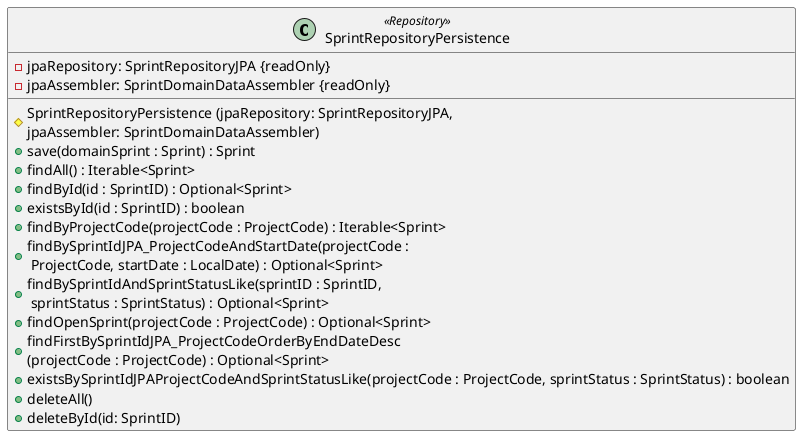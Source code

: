 @startuml
'https://plantuml.com/class-diagram

class SprintRepositoryPersistence<<Repository>> {
    - jpaRepository: SprintRepositoryJPA {readOnly}
    - jpaAssembler: SprintDomainDataAssembler {readOnly}

    # SprintRepositoryPersistence (jpaRepository: SprintRepositoryJPA, \njpaAssembler: SprintDomainDataAssembler)
    + save(domainSprint : Sprint) : Sprint
    + findAll() : Iterable<Sprint>
    + findById(id : SprintID) : Optional<Sprint>
    + existsById(id : SprintID) : boolean
    + findByProjectCode(projectCode : ProjectCode) : Iterable<Sprint>
    + findBySprintIdJPA_ProjectCodeAndStartDate(projectCode :\n ProjectCode, startDate : LocalDate) : Optional<Sprint>
    + findBySprintIdAndSprintStatusLike(sprintID : SprintID,\n sprintStatus : SprintStatus) : Optional<Sprint>
    + findOpenSprint(projectCode : ProjectCode) : Optional<Sprint>
    + findFirstBySprintIdJPA_ProjectCodeOrderByEndDateDesc\n(projectCode : ProjectCode) : Optional<Sprint>
    + existsBySprintIdJPAProjectCodeAndSprintStatusLike(projectCode : ProjectCode, sprintStatus : SprintStatus) : boolean
    + deleteAll()
    + deleteById(id: SprintID)
}

@enduml